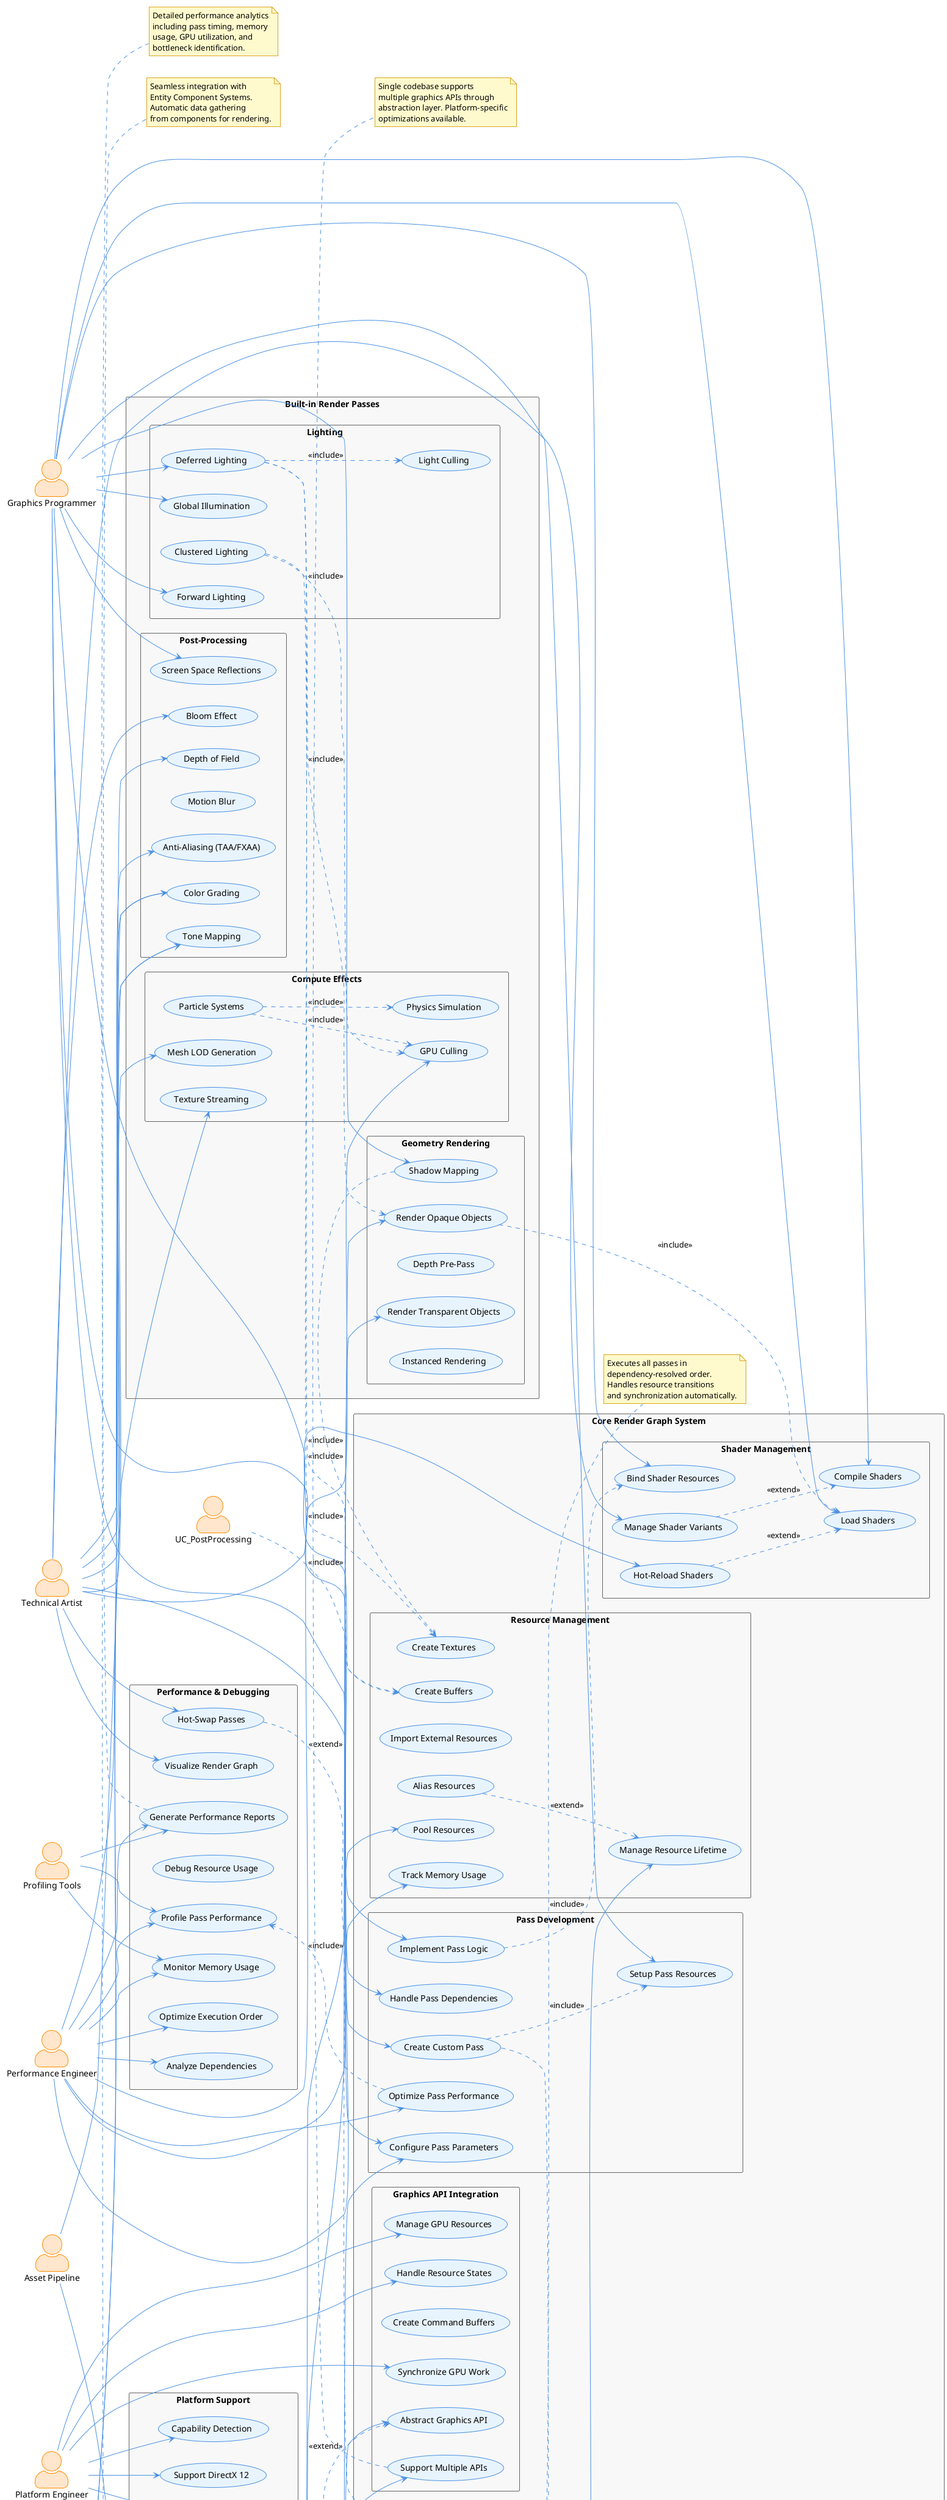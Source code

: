 @startuml RenderGraphUseCases

!theme plain
skinparam actorStyle awesome
skinparam packageStyle rectangle
skinparam usecaseBackgroundColor #E8F4FD
skinparam usecaseBorderColor #4A90E2
skinparam actorBackgroundColor #FFE6CC
skinparam actorBorderColor #FF8C00
skinparam packageBackgroundColor #F8F8F8
skinparam packageBorderColor #666666
skinparam arrowColor #4A90E2
skinparam noteBackgroundColor #FFFACD
skinparam noteBorderColor #DAA520

left to right direction

' Actors
actor "Game Developer" as GameDev
actor "Engine Developer" as EngineDev
actor "Graphics Programmer" as GraphicsProg
actor "Technical Artist" as TechArtist
actor "Performance Engineer" as PerfEng
actor "Platform Engineer" as PlatformEng

' External Systems
actor "ECS System" as ECS
actor "Asset Pipeline" as AssetPipeline
actor "Profiling Tools" as Profiler

package "Core Render Graph System" {
    
    package "Graph Management" {
        usecase "Create Render Graph" as UC_CreateGraph
        usecase "Add Render Pass" as UC_AddPass
        usecase "Remove Render Pass" as UC_RemovePass
        usecase "Configure Pass Dependencies" as UC_ConfigDeps
        usecase "Compile Graph" as UC_Compile
        usecase "Validate Graph" as UC_Validate
        usecase "Execute Graph" as UC_Execute
        usecase "Reset Graph" as UC_Reset
    }
    
    package "Pass Development" {
        usecase "Create Custom Pass" as UC_CreatePass
        usecase "Setup Pass Resources" as UC_SetupResources
        usecase "Implement Pass Logic" as UC_ImplementPass
        usecase "Configure Pass Parameters" as UC_ConfigParams
        usecase "Handle Pass Dependencies" as UC_HandleDeps
        usecase "Optimize Pass Performance" as UC_OptimizePass
    }
    
    package "Resource Management" {
        usecase "Create Textures" as UC_CreateTextures
        usecase "Create Buffers" as UC_CreateBuffers
        usecase "Import External Resources" as UC_ImportResources
        usecase "Manage Resource Lifetime" as UC_ManageLifetime
        usecase "Alias Resources" as UC_AliasResources
        usecase "Pool Resources" as UC_PoolResources
        usecase "Track Memory Usage" as UC_TrackMemory
    }
    
    package "Shader Management" {
        usecase "Load Shaders" as UC_LoadShaders
        usecase "Compile Shaders" as UC_CompileShaders
        usecase "Bind Shader Resources" as UC_BindShaderRes
        usecase "Manage Shader Variants" as UC_ShaderVariants
        usecase "Hot-Reload Shaders" as UC_HotReload
    }
    
    package "Graphics API Integration" {
        usecase "Abstract Graphics API" as UC_AbstractAPI
        usecase "Create Command Buffers" as UC_CreateCmdBuffers
        usecase "Manage GPU Resources" as UC_ManageGPURes
        usecase "Handle Resource States" as UC_ResourceStates
        usecase "Synchronize GPU Work" as UC_SyncGPU
        usecase "Support Multiple APIs" as UC_MultiAPI
    }
}

package "Built-in Render Passes" {
    
    package "Geometry Rendering" {
        usecase "Render Opaque Objects" as UC_RenderOpaque
        usecase "Render Transparent Objects" as UC_RenderTransparent
        usecase "Depth Pre-Pass" as UC_DepthPrepass
        usecase "Shadow Mapping" as UC_ShadowMap
        usecase "Instanced Rendering" as UC_Instanced
    }
    
    package "Lighting" {
        usecase "Forward Lighting" as UC_ForwardLight
        usecase "Deferred Lighting" as UC_DeferredLight
        usecase "Clustered Lighting" as UC_ClusteredLight
        usecase "Light Culling" as UC_LightCulling
        usecase "Global Illumination" as UC_GI
    }
    
    package "Post-Processing" {
        usecase "Tone Mapping" as UC_ToneMap
        usecase "Color Grading" as UC_ColorGrade
        usecase "Bloom Effect" as UC_Bloom
        usecase "Motion Blur" as UC_MotionBlur
        usecase "Depth of Field" as UC_DOF
        usecase "Anti-Aliasing (TAA/FXAA)" as UC_AA
        usecase "Screen Space Reflections" as UC_SSR
    }
    
    package "Compute Effects" {
        usecase "Particle Systems" as UC_Particles
        usecase "GPU Culling" as UC_GPUCulling
        usecase "Texture Streaming" as UC_TextureStream
        usecase "Mesh LOD Generation" as UC_MeshLOD
        usecase "Physics Simulation" as UC_Physics
    }
}

package "Performance & Debugging" {
    usecase "Profile Pass Performance" as UC_ProfilePass
    usecase "Monitor Memory Usage" as UC_MonitorMemory
    usecase "Debug Resource Usage" as UC_DebugResources
    usecase "Analyze Dependencies" as UC_AnalyzeDeps
    usecase "Optimize Execution Order" as UC_OptimizeOrder
    usecase "Generate Performance Reports" as UC_PerfReports
    usecase "Visualize Render Graph" as UC_Visualize
    usecase "Hot-Swap Passes" as UC_HotSwap
}

package "Platform Support" {
    usecase "Support DirectX 12" as UC_D3D12
    usecase "Support Vulkan" as UC_Vulkan
    usecase "Support Metal" as UC_Metal
    usecase "Support OpenGL" as UC_OpenGL
    usecase "Cross-Platform Rendering" as UC_CrossPlatform
    usecase "Platform-Specific Optimizations" as UC_PlatformOpt
    usecase "Capability Detection" as UC_CapDetection
}

package "Integration Features" {
    usecase "Integrate with ECS" as UC_ECSIntegration
    usecase "Asset System Integration" as UC_AssetIntegration
    usecase "Scene Graph Integration" as UC_SceneIntegration
    usecase "Material System Integration" as UC_MaterialIntegration
    usecase "Animation System Integration" as UC_AnimIntegration
}

' Primary User Relationships

' Game Developer
GameDev --> UC_CreateGraph
GameDev --> UC_AddPass
GameDev --> UC_ConfigParams
GameDev --> UC_Execute
GameDev --> UC_RenderOpaque
GameDev --> UC_RenderTransparent
GameDev --> UC_ToneMap
GameDev --> UC_ColorGrade
GameDev --> UC_ECSIntegration
GameDev --> UC_AssetIntegration

' Engine Developer
EngineDev --> UC_CreateGraph
EngineDev --> UC_Compile
EngineDev --> UC_Validate
EngineDev --> UC_ManageLifetime
EngineDev --> UC_AbstractAPI
EngineDev --> UC_MultiAPI
EngineDev --> UC_CrossPlatform
EngineDev --> UC_ECSIntegration
EngineDev --> UC_SceneIntegration
EngineDev --> UC_MaterialIntegration

' Graphics Programmer
GraphicsProg --> UC_CreatePass
GraphicsProg --> UC_SetupResources
GraphicsProg --> UC_ImplementPass
GraphicsProg --> UC_HandleDeps
GraphicsProg --> UC_LoadShaders
GraphicsProg --> UC_CompileShaders
GraphicsProg --> UC_BindShaderRes
GraphicsProg --> UC_ForwardLight
GraphicsProg --> UC_DeferredLight
GraphicsProg --> UC_ShadowMap
GraphicsProg --> UC_SSR
GraphicsProg --> UC_GI

' Technical Artist
TechArtist --> UC_ConfigParams
TechArtist --> UC_ShaderVariants
TechArtist --> UC_HotReload
TechArtist --> UC_ToneMap
TechArtist --> UC_ColorGrade
TechArtist --> UC_Bloom
TechArtist --> UC_DOF
TechArtist --> UC_AA
TechArtist --> UC_HotSwap
TechArtist --> UC_Visualize

' Performance Engineer
PerfEng --> UC_OptimizePass
PerfEng --> UC_PoolResources
PerfEng --> UC_TrackMemory
PerfEng --> UC_ProfilePass
PerfEng --> UC_MonitorMemory
PerfEng --> UC_AnalyzeDeps
PerfEng --> UC_OptimizeOrder
PerfEng --> UC_PerfReports
PerfEng --> UC_GPUCulling
PerfEng --> UC_MeshLOD

' Platform Engineer
PlatformEng --> UC_D3D12
PlatformEng --> UC_Vulkan
PlatformEng --> UC_Metal
PlatformEng --> UC_OpenGL
PlatformEng --> UC_PlatformOpt
PlatformEng --> UC_CapDetection
PlatformEng --> UC_ManageGPURes
PlatformEng --> UC_ResourceStates
PlatformEng --> UC_SyncGPU

' External System Relationships
ECS --> UC_ECSIntegration
AssetPipeline --> UC_AssetIntegration
AssetPipeline --> UC_TextureStream
Profiler --> UC_ProfilePass
Profiler --> UC_MonitorMemory
Profiler --> UC_PerfReports

' Use Case Dependencies (includes)
UC_CreateGraph ..> UC_Validate : <<include>>
UC_AddPass ..> UC_ConfigDeps : <<include>>
UC_Execute ..> UC_Compile : <<include>>
UC_CreatePass ..> UC_SetupResources : <<include>>
UC_ImplementPass ..> UC_BindShaderRes : <<include>>
UC_RenderOpaque ..> UC_LoadShaders : <<include>>
UC_ShadowMap ..> UC_CreateTextures : <<include>>
UC_PostProcessing ..> UC_CreateBuffers : <<include>>
UC_OptimizePass ..> UC_ProfilePass : <<include>>

' Use Case Extensions (extends)
UC_HotReload ..> UC_LoadShaders : <<extend>>
UC_HotSwap ..> UC_AddPass : <<extend>>
UC_AliasResources ..> UC_ManageLifetime : <<extend>>
UC_ShaderVariants ..> UC_CompileShaders : <<extend>>
UC_PlatformOpt ..> UC_AbstractAPI : <<extend>>

' Complex Workflows (includes)
UC_DeferredLight ..> UC_CreateTextures : <<include>>
UC_DeferredLight ..> UC_RenderOpaque : <<include>>
UC_DeferredLight ..> UC_LightCulling : <<include>>

UC_ClusteredLight ..> UC_GPUCulling : <<include>>
UC_ClusteredLight ..> UC_CreateBuffers : <<include>>

UC_Particles ..> UC_Physics : <<include>>
UC_Particles ..> UC_GPUCulling : <<include>>

' Notes for complex relationships
note right of UC_Execute
    Executes all passes in
    dependency-resolved order.
    Handles resource transitions
    and synchronization automatically.
end note

note right of UC_CreatePass
    Custom passes inherit from
    RenderPass base class and
    implement Setup() and Execute()
    methods with full access to
    resource management.
end note

note bottom of UC_MultiAPI
    Single codebase supports
    multiple graphics APIs through
    abstraction layer. Platform-specific
    optimizations available.
end note

note top of UC_ECSIntegration
    Seamless integration with
    Entity Component Systems.
    Automatic data gathering
    from components for rendering.
end note

note bottom of UC_PerfReports
    Detailed performance analytics
    including pass timing, memory
    usage, GPU utilization, and
    bottleneck identification.
end note

@enduml